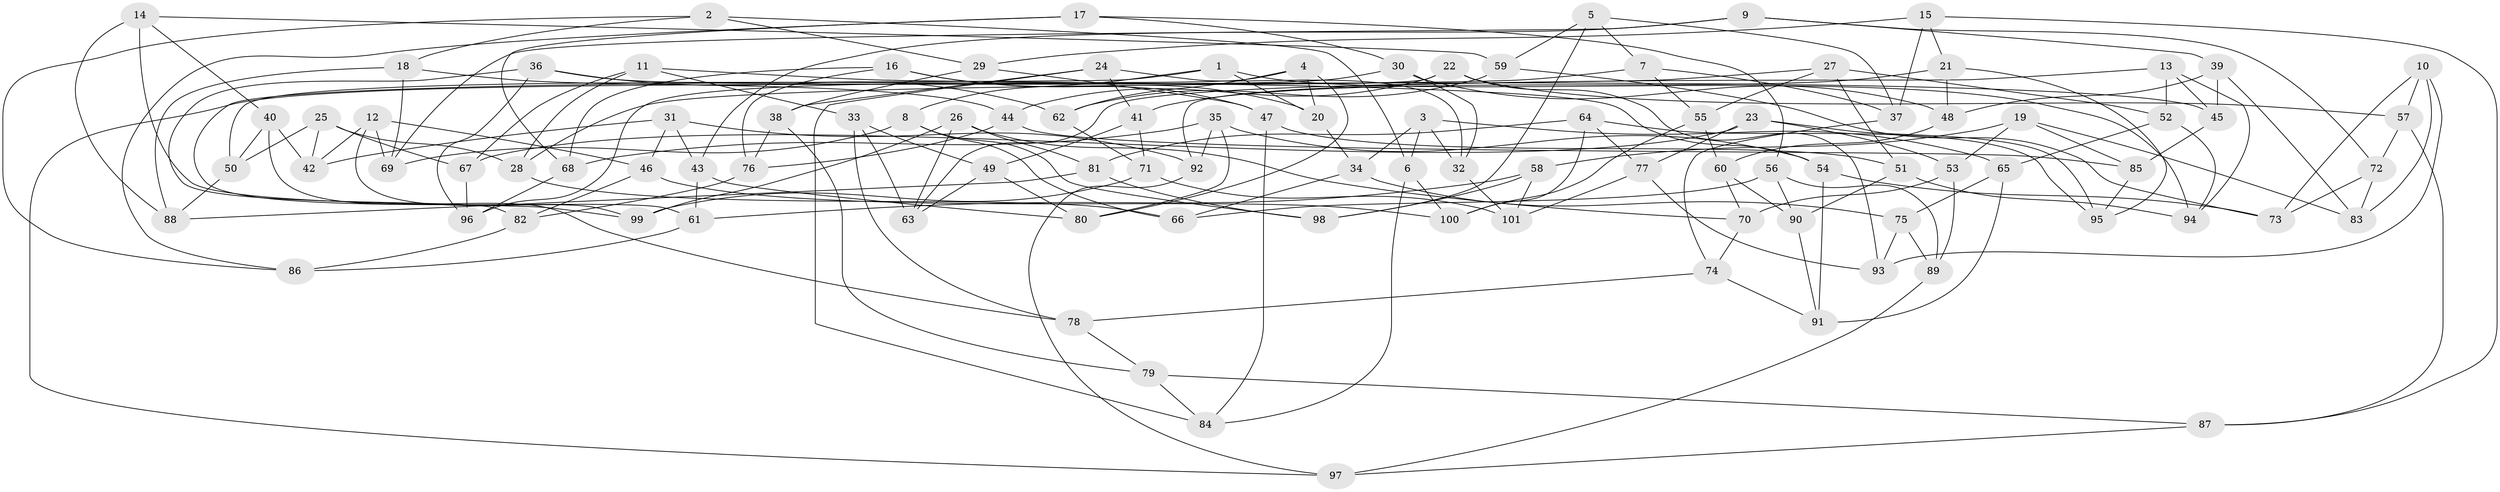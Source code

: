 // coarse degree distribution, {6: 0.6206896551724138, 4: 0.2413793103448276, 5: 0.1206896551724138, 3: 0.017241379310344827}
// Generated by graph-tools (version 1.1) at 2025/42/03/06/25 10:42:24]
// undirected, 101 vertices, 202 edges
graph export_dot {
graph [start="1"]
  node [color=gray90,style=filled];
  1;
  2;
  3;
  4;
  5;
  6;
  7;
  8;
  9;
  10;
  11;
  12;
  13;
  14;
  15;
  16;
  17;
  18;
  19;
  20;
  21;
  22;
  23;
  24;
  25;
  26;
  27;
  28;
  29;
  30;
  31;
  32;
  33;
  34;
  35;
  36;
  37;
  38;
  39;
  40;
  41;
  42;
  43;
  44;
  45;
  46;
  47;
  48;
  49;
  50;
  51;
  52;
  53;
  54;
  55;
  56;
  57;
  58;
  59;
  60;
  61;
  62;
  63;
  64;
  65;
  66;
  67;
  68;
  69;
  70;
  71;
  72;
  73;
  74;
  75;
  76;
  77;
  78;
  79;
  80;
  81;
  82;
  83;
  84;
  85;
  86;
  87;
  88;
  89;
  90;
  91;
  92;
  93;
  94;
  95;
  96;
  97;
  98;
  99;
  100;
  101;
  1 -- 8;
  1 -- 94;
  1 -- 61;
  1 -- 20;
  2 -- 86;
  2 -- 6;
  2 -- 29;
  2 -- 18;
  3 -- 32;
  3 -- 34;
  3 -- 65;
  3 -- 6;
  4 -- 80;
  4 -- 96;
  4 -- 20;
  4 -- 62;
  5 -- 37;
  5 -- 98;
  5 -- 7;
  5 -- 59;
  6 -- 84;
  6 -- 100;
  7 -- 55;
  7 -- 28;
  7 -- 37;
  8 -- 69;
  8 -- 66;
  8 -- 98;
  9 -- 72;
  9 -- 43;
  9 -- 69;
  9 -- 39;
  10 -- 93;
  10 -- 57;
  10 -- 83;
  10 -- 73;
  11 -- 33;
  11 -- 28;
  11 -- 54;
  11 -- 67;
  12 -- 99;
  12 -- 69;
  12 -- 42;
  12 -- 46;
  13 -- 94;
  13 -- 92;
  13 -- 45;
  13 -- 52;
  14 -- 99;
  14 -- 88;
  14 -- 59;
  14 -- 40;
  15 -- 29;
  15 -- 37;
  15 -- 21;
  15 -- 87;
  16 -- 47;
  16 -- 68;
  16 -- 20;
  16 -- 76;
  17 -- 86;
  17 -- 56;
  17 -- 68;
  17 -- 30;
  18 -- 44;
  18 -- 88;
  18 -- 69;
  19 -- 85;
  19 -- 53;
  19 -- 83;
  19 -- 58;
  20 -- 34;
  21 -- 41;
  21 -- 48;
  21 -- 95;
  22 -- 44;
  22 -- 50;
  22 -- 93;
  22 -- 57;
  23 -- 77;
  23 -- 67;
  23 -- 53;
  23 -- 95;
  24 -- 32;
  24 -- 38;
  24 -- 41;
  24 -- 84;
  25 -- 50;
  25 -- 42;
  25 -- 67;
  25 -- 28;
  26 -- 81;
  26 -- 63;
  26 -- 99;
  26 -- 70;
  27 -- 63;
  27 -- 51;
  27 -- 55;
  27 -- 52;
  28 -- 66;
  29 -- 47;
  29 -- 38;
  30 -- 32;
  30 -- 97;
  30 -- 48;
  31 -- 43;
  31 -- 46;
  31 -- 42;
  31 -- 92;
  32 -- 101;
  33 -- 49;
  33 -- 78;
  33 -- 63;
  34 -- 75;
  34 -- 66;
  35 -- 92;
  35 -- 54;
  35 -- 80;
  35 -- 68;
  36 -- 96;
  36 -- 82;
  36 -- 62;
  36 -- 45;
  37 -- 74;
  38 -- 79;
  38 -- 76;
  39 -- 45;
  39 -- 48;
  39 -- 83;
  40 -- 78;
  40 -- 50;
  40 -- 42;
  41 -- 49;
  41 -- 71;
  43 -- 80;
  43 -- 61;
  44 -- 76;
  44 -- 85;
  45 -- 85;
  46 -- 82;
  46 -- 100;
  47 -- 84;
  47 -- 51;
  48 -- 60;
  49 -- 63;
  49 -- 80;
  50 -- 88;
  51 -- 90;
  51 -- 94;
  52 -- 94;
  52 -- 65;
  53 -- 70;
  53 -- 89;
  54 -- 73;
  54 -- 91;
  55 -- 60;
  55 -- 100;
  56 -- 89;
  56 -- 66;
  56 -- 90;
  57 -- 87;
  57 -- 72;
  58 -- 98;
  58 -- 101;
  58 -- 61;
  59 -- 62;
  59 -- 73;
  60 -- 90;
  60 -- 70;
  61 -- 86;
  62 -- 71;
  64 -- 81;
  64 -- 95;
  64 -- 100;
  64 -- 77;
  65 -- 75;
  65 -- 91;
  67 -- 96;
  68 -- 96;
  70 -- 74;
  71 -- 99;
  71 -- 101;
  72 -- 73;
  72 -- 83;
  74 -- 91;
  74 -- 78;
  75 -- 89;
  75 -- 93;
  76 -- 82;
  77 -- 101;
  77 -- 93;
  78 -- 79;
  79 -- 87;
  79 -- 84;
  81 -- 88;
  81 -- 98;
  82 -- 86;
  85 -- 95;
  87 -- 97;
  89 -- 97;
  90 -- 91;
  92 -- 97;
}
